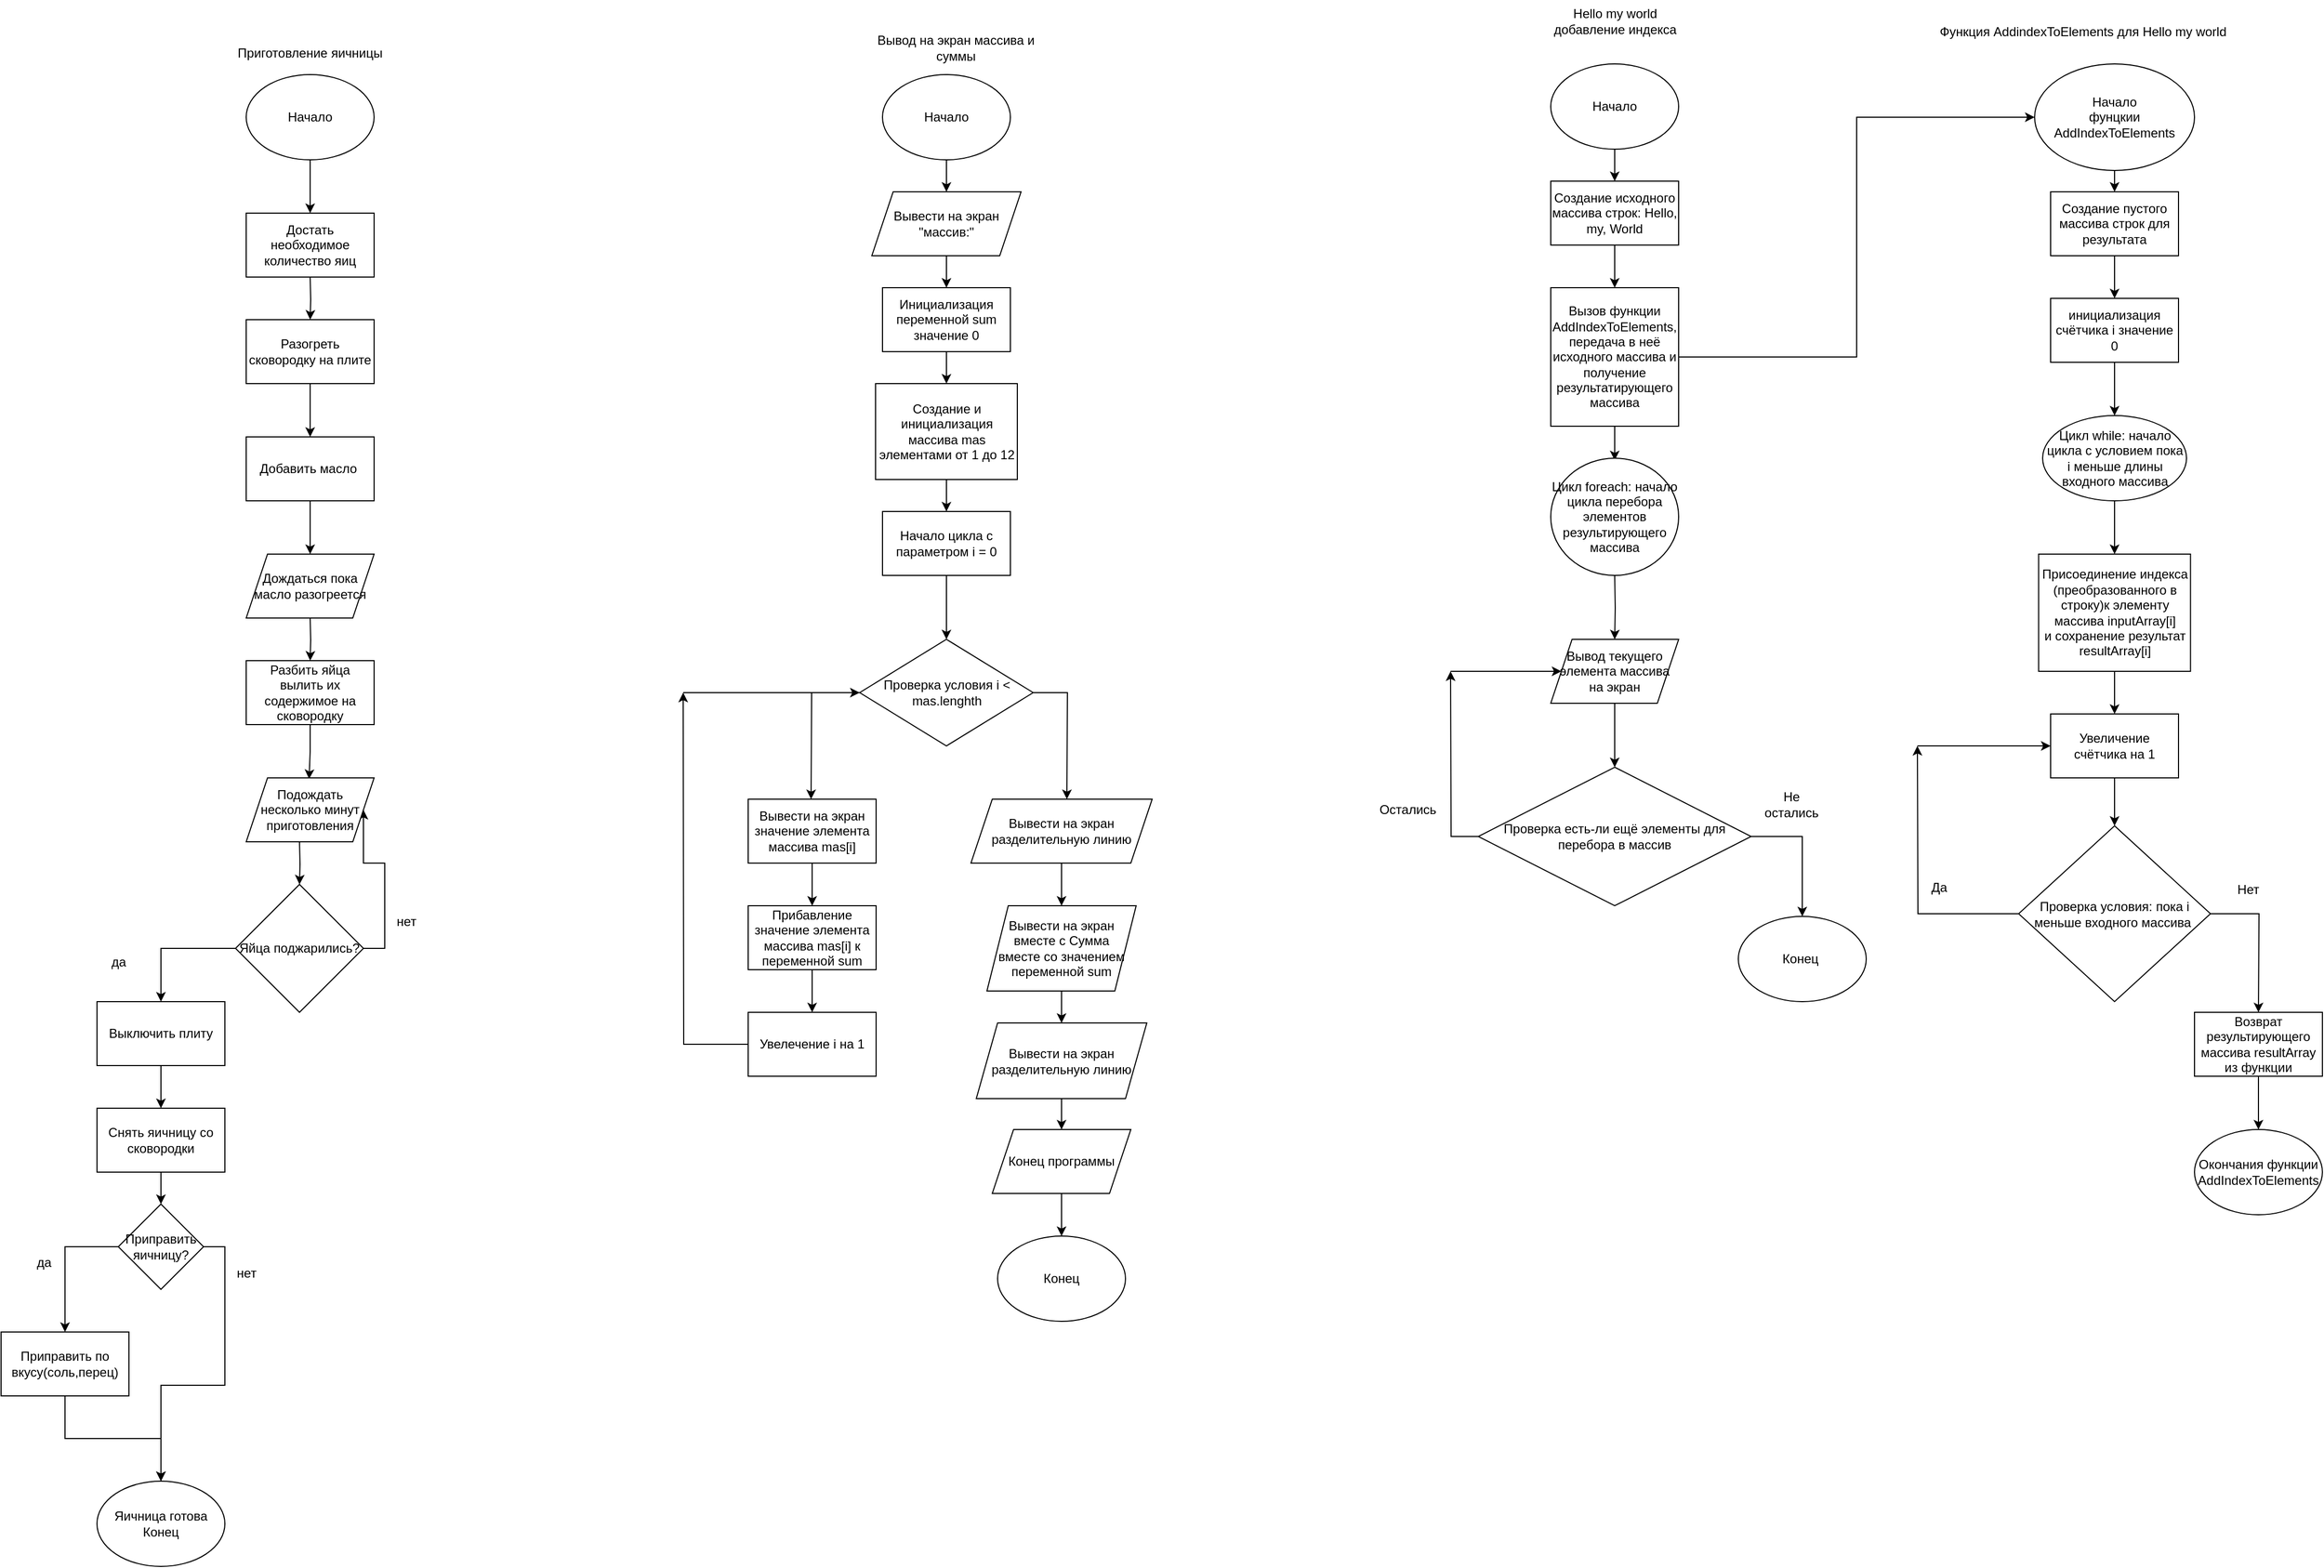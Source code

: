 <mxfile version="22.1.21" type="github">
  <diagram name="Страница — 1" id="ydNr421X3AxK_NGSpcW-">
    <mxGraphModel dx="1260" dy="1297" grid="1" gridSize="10" guides="1" tooltips="1" connect="1" arrows="1" fold="1" page="1" pageScale="1" pageWidth="827" pageHeight="1169" math="0" shadow="0">
      <root>
        <mxCell id="0" />
        <mxCell id="1" parent="0" />
        <mxCell id="zzwXBVOG3xXwr_tI5Q3J-6" style="edgeStyle=orthogonalEdgeStyle;rounded=0;orthogonalLoop=1;jettySize=auto;html=1;exitX=0.5;exitY=1;exitDx=0;exitDy=0;" edge="1" parent="1" source="zzwXBVOG3xXwr_tI5Q3J-4">
          <mxGeometry relative="1" as="geometry">
            <mxPoint x="370" y="250" as="targetPoint" />
          </mxGeometry>
        </mxCell>
        <mxCell id="zzwXBVOG3xXwr_tI5Q3J-4" value="Начало" style="ellipse;whiteSpace=wrap;html=1;" vertex="1" parent="1">
          <mxGeometry x="310" y="120" width="120" height="80" as="geometry" />
        </mxCell>
        <mxCell id="zzwXBVOG3xXwr_tI5Q3J-15" style="edgeStyle=orthogonalEdgeStyle;rounded=0;orthogonalLoop=1;jettySize=auto;html=1;exitX=0;exitY=0.5;exitDx=0;exitDy=0;entryX=0.5;entryY=0;entryDx=0;entryDy=0;" edge="1" parent="1" source="zzwXBVOG3xXwr_tI5Q3J-12" target="zzwXBVOG3xXwr_tI5Q3J-13">
          <mxGeometry relative="1" as="geometry" />
        </mxCell>
        <mxCell id="zzwXBVOG3xXwr_tI5Q3J-73" style="edgeStyle=orthogonalEdgeStyle;rounded=0;orthogonalLoop=1;jettySize=auto;html=1;exitX=1;exitY=0.5;exitDx=0;exitDy=0;entryX=1;entryY=0.5;entryDx=0;entryDy=0;" edge="1" parent="1" source="zzwXBVOG3xXwr_tI5Q3J-12" target="zzwXBVOG3xXwr_tI5Q3J-72">
          <mxGeometry relative="1" as="geometry" />
        </mxCell>
        <mxCell id="zzwXBVOG3xXwr_tI5Q3J-12" value="Яйца поджарились?" style="rhombus;whiteSpace=wrap;html=1;" vertex="1" parent="1">
          <mxGeometry x="300" y="880" width="120" height="120" as="geometry" />
        </mxCell>
        <mxCell id="zzwXBVOG3xXwr_tI5Q3J-34" style="edgeStyle=orthogonalEdgeStyle;rounded=0;orthogonalLoop=1;jettySize=auto;html=1;exitX=0.5;exitY=1;exitDx=0;exitDy=0;entryX=0.5;entryY=0;entryDx=0;entryDy=0;" edge="1" parent="1" source="zzwXBVOG3xXwr_tI5Q3J-13">
          <mxGeometry relative="1" as="geometry">
            <mxPoint x="230" y="1090.0" as="targetPoint" />
          </mxGeometry>
        </mxCell>
        <mxCell id="zzwXBVOG3xXwr_tI5Q3J-13" value="Выключить плиту" style="rounded=0;whiteSpace=wrap;html=1;" vertex="1" parent="1">
          <mxGeometry x="170" y="990" width="120" height="60" as="geometry" />
        </mxCell>
        <mxCell id="zzwXBVOG3xXwr_tI5Q3J-20" style="edgeStyle=orthogonalEdgeStyle;rounded=0;orthogonalLoop=1;jettySize=auto;html=1;exitX=0.5;exitY=1;exitDx=0;exitDy=0;entryX=0.5;entryY=0;entryDx=0;entryDy=0;" edge="1" parent="1" target="zzwXBVOG3xXwr_tI5Q3J-19">
          <mxGeometry relative="1" as="geometry">
            <mxPoint x="370" y="310" as="sourcePoint" />
          </mxGeometry>
        </mxCell>
        <mxCell id="zzwXBVOG3xXwr_tI5Q3J-22" style="edgeStyle=orthogonalEdgeStyle;rounded=0;orthogonalLoop=1;jettySize=auto;html=1;exitX=0.5;exitY=1;exitDx=0;exitDy=0;entryX=0.5;entryY=0;entryDx=0;entryDy=0;" edge="1" parent="1" source="zzwXBVOG3xXwr_tI5Q3J-19">
          <mxGeometry relative="1" as="geometry">
            <mxPoint x="370" y="460" as="targetPoint" />
          </mxGeometry>
        </mxCell>
        <mxCell id="zzwXBVOG3xXwr_tI5Q3J-19" value="Разогреть сковородку на плите" style="rounded=0;whiteSpace=wrap;html=1;" vertex="1" parent="1">
          <mxGeometry x="310" y="350" width="120" height="60" as="geometry" />
        </mxCell>
        <mxCell id="zzwXBVOG3xXwr_tI5Q3J-27" style="edgeStyle=orthogonalEdgeStyle;rounded=0;orthogonalLoop=1;jettySize=auto;html=1;exitX=0.5;exitY=1;exitDx=0;exitDy=0;entryX=0.5;entryY=0;entryDx=0;entryDy=0;" edge="1" parent="1">
          <mxGeometry relative="1" as="geometry">
            <mxPoint x="370.0" y="630" as="sourcePoint" />
            <mxPoint x="370" y="670" as="targetPoint" />
          </mxGeometry>
        </mxCell>
        <mxCell id="zzwXBVOG3xXwr_tI5Q3J-39" style="edgeStyle=orthogonalEdgeStyle;rounded=0;orthogonalLoop=1;jettySize=auto;html=1;exitX=0.5;exitY=1;exitDx=0;exitDy=0;entryX=0.5;entryY=0;entryDx=0;entryDy=0;" edge="1" parent="1" target="zzwXBVOG3xXwr_tI5Q3J-12">
          <mxGeometry relative="1" as="geometry">
            <mxPoint x="360.0" y="840" as="sourcePoint" />
          </mxGeometry>
        </mxCell>
        <mxCell id="zzwXBVOG3xXwr_tI5Q3J-30" style="edgeStyle=orthogonalEdgeStyle;rounded=0;orthogonalLoop=1;jettySize=auto;html=1;exitX=0.5;exitY=1;exitDx=0;exitDy=0;entryX=0.575;entryY=0.017;entryDx=0;entryDy=0;entryPerimeter=0;" edge="1" parent="1" source="zzwXBVOG3xXwr_tI5Q3J-68">
          <mxGeometry relative="1" as="geometry">
            <mxPoint x="370" y="740" as="sourcePoint" />
            <mxPoint x="369" y="781.02" as="targetPoint" />
          </mxGeometry>
        </mxCell>
        <mxCell id="zzwXBVOG3xXwr_tI5Q3J-31" value="да" style="text;html=1;align=center;verticalAlign=middle;resizable=0;points=[];autosize=1;strokeColor=none;fillColor=none;" vertex="1" parent="1">
          <mxGeometry x="170" y="938" width="40" height="30" as="geometry" />
        </mxCell>
        <mxCell id="zzwXBVOG3xXwr_tI5Q3J-32" value="нет" style="text;html=1;align=center;verticalAlign=middle;resizable=0;points=[];autosize=1;strokeColor=none;fillColor=none;" vertex="1" parent="1">
          <mxGeometry x="440" y="900" width="40" height="30" as="geometry" />
        </mxCell>
        <mxCell id="zzwXBVOG3xXwr_tI5Q3J-38" style="edgeStyle=orthogonalEdgeStyle;rounded=0;orthogonalLoop=1;jettySize=auto;html=1;exitX=0.5;exitY=1;exitDx=0;exitDy=0;" edge="1" parent="1" source="zzwXBVOG3xXwr_tI5Q3J-35" target="zzwXBVOG3xXwr_tI5Q3J-37">
          <mxGeometry relative="1" as="geometry" />
        </mxCell>
        <mxCell id="zzwXBVOG3xXwr_tI5Q3J-35" value="Приправить по вкусу(соль,перец)" style="rounded=0;whiteSpace=wrap;html=1;" vertex="1" parent="1">
          <mxGeometry x="80" y="1300" width="120" height="60" as="geometry" />
        </mxCell>
        <mxCell id="zzwXBVOG3xXwr_tI5Q3J-37" value="Яичница готова&lt;br&gt;Конец" style="ellipse;whiteSpace=wrap;html=1;" vertex="1" parent="1">
          <mxGeometry x="170" y="1440" width="120" height="80" as="geometry" />
        </mxCell>
        <mxCell id="zzwXBVOG3xXwr_tI5Q3J-67" value="Достать необходимое количество яиц" style="rounded=0;whiteSpace=wrap;html=1;" vertex="1" parent="1">
          <mxGeometry x="310" y="250" width="120" height="60" as="geometry" />
        </mxCell>
        <mxCell id="zzwXBVOG3xXwr_tI5Q3J-68" value="Разбить яйца вылить их содержимое на сковородку" style="rounded=0;whiteSpace=wrap;html=1;" vertex="1" parent="1">
          <mxGeometry x="310" y="670" width="120" height="60" as="geometry" />
        </mxCell>
        <mxCell id="zzwXBVOG3xXwr_tI5Q3J-70" style="edgeStyle=orthogonalEdgeStyle;rounded=0;orthogonalLoop=1;jettySize=auto;html=1;exitX=0.5;exitY=1;exitDx=0;exitDy=0;entryX=0.5;entryY=0;entryDx=0;entryDy=0;" edge="1" parent="1" source="zzwXBVOG3xXwr_tI5Q3J-69">
          <mxGeometry relative="1" as="geometry">
            <mxPoint x="370.0" y="570" as="targetPoint" />
          </mxGeometry>
        </mxCell>
        <mxCell id="zzwXBVOG3xXwr_tI5Q3J-69" value="Добавить масло&amp;nbsp;" style="rounded=0;whiteSpace=wrap;html=1;" vertex="1" parent="1">
          <mxGeometry x="310" y="460" width="120" height="60" as="geometry" />
        </mxCell>
        <mxCell id="zzwXBVOG3xXwr_tI5Q3J-71" value="Дождаться пока масло разогреется" style="shape=parallelogram;perimeter=parallelogramPerimeter;whiteSpace=wrap;html=1;fixedSize=1;" vertex="1" parent="1">
          <mxGeometry x="310" y="570" width="120" height="60" as="geometry" />
        </mxCell>
        <mxCell id="zzwXBVOG3xXwr_tI5Q3J-72" value="Подождать несколько минут приготовления" style="shape=parallelogram;perimeter=parallelogramPerimeter;whiteSpace=wrap;html=1;fixedSize=1;" vertex="1" parent="1">
          <mxGeometry x="310" y="780" width="120" height="60" as="geometry" />
        </mxCell>
        <mxCell id="zzwXBVOG3xXwr_tI5Q3J-76" style="edgeStyle=orthogonalEdgeStyle;rounded=0;orthogonalLoop=1;jettySize=auto;html=1;exitX=0.5;exitY=1;exitDx=0;exitDy=0;entryX=0.5;entryY=0;entryDx=0;entryDy=0;" edge="1" parent="1" source="zzwXBVOG3xXwr_tI5Q3J-74" target="zzwXBVOG3xXwr_tI5Q3J-75">
          <mxGeometry relative="1" as="geometry" />
        </mxCell>
        <mxCell id="zzwXBVOG3xXwr_tI5Q3J-74" value="Снять яичницу со сковородки" style="rounded=0;whiteSpace=wrap;html=1;" vertex="1" parent="1">
          <mxGeometry x="170" y="1090" width="120" height="60" as="geometry" />
        </mxCell>
        <mxCell id="zzwXBVOG3xXwr_tI5Q3J-77" style="edgeStyle=orthogonalEdgeStyle;rounded=0;orthogonalLoop=1;jettySize=auto;html=1;exitX=0;exitY=0.5;exitDx=0;exitDy=0;entryX=0.5;entryY=0;entryDx=0;entryDy=0;" edge="1" parent="1" source="zzwXBVOG3xXwr_tI5Q3J-75" target="zzwXBVOG3xXwr_tI5Q3J-35">
          <mxGeometry relative="1" as="geometry" />
        </mxCell>
        <mxCell id="zzwXBVOG3xXwr_tI5Q3J-78" style="edgeStyle=orthogonalEdgeStyle;rounded=0;orthogonalLoop=1;jettySize=auto;html=1;exitX=1;exitY=0.5;exitDx=0;exitDy=0;entryX=0.5;entryY=0;entryDx=0;entryDy=0;" edge="1" parent="1" source="zzwXBVOG3xXwr_tI5Q3J-75" target="zzwXBVOG3xXwr_tI5Q3J-37">
          <mxGeometry relative="1" as="geometry" />
        </mxCell>
        <mxCell id="zzwXBVOG3xXwr_tI5Q3J-75" value="Приправить яичницу?" style="rhombus;whiteSpace=wrap;html=1;" vertex="1" parent="1">
          <mxGeometry x="190" y="1180" width="80" height="80" as="geometry" />
        </mxCell>
        <mxCell id="zzwXBVOG3xXwr_tI5Q3J-79" value="нет" style="text;html=1;align=center;verticalAlign=middle;resizable=0;points=[];autosize=1;strokeColor=none;fillColor=none;" vertex="1" parent="1">
          <mxGeometry x="290" y="1230" width="40" height="30" as="geometry" />
        </mxCell>
        <mxCell id="zzwXBVOG3xXwr_tI5Q3J-80" value="да" style="text;html=1;align=center;verticalAlign=middle;resizable=0;points=[];autosize=1;strokeColor=none;fillColor=none;" vertex="1" parent="1">
          <mxGeometry x="100" y="1220" width="40" height="30" as="geometry" />
        </mxCell>
        <mxCell id="zzwXBVOG3xXwr_tI5Q3J-82" value="Приготовление яичницы" style="text;html=1;strokeColor=none;fillColor=none;align=center;verticalAlign=middle;whiteSpace=wrap;rounded=0;" vertex="1" parent="1">
          <mxGeometry x="300" y="70" width="140" height="60" as="geometry" />
        </mxCell>
        <mxCell id="zzwXBVOG3xXwr_tI5Q3J-85" style="edgeStyle=orthogonalEdgeStyle;rounded=0;orthogonalLoop=1;jettySize=auto;html=1;exitX=0.5;exitY=1;exitDx=0;exitDy=0;entryX=0.5;entryY=0;entryDx=0;entryDy=0;" edge="1" parent="1" source="zzwXBVOG3xXwr_tI5Q3J-83" target="zzwXBVOG3xXwr_tI5Q3J-84">
          <mxGeometry relative="1" as="geometry" />
        </mxCell>
        <mxCell id="zzwXBVOG3xXwr_tI5Q3J-83" value="Начало" style="ellipse;whiteSpace=wrap;html=1;" vertex="1" parent="1">
          <mxGeometry x="907" y="120" width="120" height="80" as="geometry" />
        </mxCell>
        <mxCell id="zzwXBVOG3xXwr_tI5Q3J-87" style="edgeStyle=orthogonalEdgeStyle;rounded=0;orthogonalLoop=1;jettySize=auto;html=1;exitX=0.5;exitY=1;exitDx=0;exitDy=0;entryX=0.5;entryY=0;entryDx=0;entryDy=0;" edge="1" parent="1" source="zzwXBVOG3xXwr_tI5Q3J-84" target="zzwXBVOG3xXwr_tI5Q3J-86">
          <mxGeometry relative="1" as="geometry" />
        </mxCell>
        <mxCell id="zzwXBVOG3xXwr_tI5Q3J-84" value="Вывести на экран &quot;массив:&quot;" style="shape=parallelogram;perimeter=parallelogramPerimeter;whiteSpace=wrap;html=1;fixedSize=1;" vertex="1" parent="1">
          <mxGeometry x="897" y="230" width="140" height="60" as="geometry" />
        </mxCell>
        <mxCell id="zzwXBVOG3xXwr_tI5Q3J-89" style="edgeStyle=orthogonalEdgeStyle;rounded=0;orthogonalLoop=1;jettySize=auto;html=1;exitX=0.5;exitY=1;exitDx=0;exitDy=0;" edge="1" parent="1" source="zzwXBVOG3xXwr_tI5Q3J-86" target="zzwXBVOG3xXwr_tI5Q3J-88">
          <mxGeometry relative="1" as="geometry" />
        </mxCell>
        <mxCell id="zzwXBVOG3xXwr_tI5Q3J-86" value="Инициализация переменной sum значение 0" style="rounded=0;whiteSpace=wrap;html=1;" vertex="1" parent="1">
          <mxGeometry x="907" y="320" width="120" height="60" as="geometry" />
        </mxCell>
        <mxCell id="zzwXBVOG3xXwr_tI5Q3J-91" style="edgeStyle=orthogonalEdgeStyle;rounded=0;orthogonalLoop=1;jettySize=auto;html=1;exitX=0.5;exitY=1;exitDx=0;exitDy=0;" edge="1" parent="1" source="zzwXBVOG3xXwr_tI5Q3J-88" target="zzwXBVOG3xXwr_tI5Q3J-90">
          <mxGeometry relative="1" as="geometry" />
        </mxCell>
        <mxCell id="zzwXBVOG3xXwr_tI5Q3J-88" value="Создание и инициализация массива mas элементами от 1 до 12" style="rounded=0;whiteSpace=wrap;html=1;" vertex="1" parent="1">
          <mxGeometry x="900.5" y="410" width="133" height="90" as="geometry" />
        </mxCell>
        <mxCell id="zzwXBVOG3xXwr_tI5Q3J-94" style="edgeStyle=orthogonalEdgeStyle;rounded=0;orthogonalLoop=1;jettySize=auto;html=1;exitX=0.5;exitY=1;exitDx=0;exitDy=0;entryX=0.5;entryY=0;entryDx=0;entryDy=0;" edge="1" parent="1" source="zzwXBVOG3xXwr_tI5Q3J-90" target="zzwXBVOG3xXwr_tI5Q3J-92">
          <mxGeometry relative="1" as="geometry" />
        </mxCell>
        <mxCell id="zzwXBVOG3xXwr_tI5Q3J-90" value="Начало цикла с параметром i = 0" style="rounded=0;whiteSpace=wrap;html=1;" vertex="1" parent="1">
          <mxGeometry x="907.01" y="530" width="120" height="60" as="geometry" />
        </mxCell>
        <mxCell id="zzwXBVOG3xXwr_tI5Q3J-95" style="edgeStyle=orthogonalEdgeStyle;rounded=0;orthogonalLoop=1;jettySize=auto;html=1;exitX=0;exitY=0.5;exitDx=0;exitDy=0;" edge="1" parent="1" source="zzwXBVOG3xXwr_tI5Q3J-92">
          <mxGeometry relative="1" as="geometry">
            <mxPoint x="840" y="800" as="targetPoint" />
          </mxGeometry>
        </mxCell>
        <mxCell id="zzwXBVOG3xXwr_tI5Q3J-97" style="edgeStyle=orthogonalEdgeStyle;rounded=0;orthogonalLoop=1;jettySize=auto;html=1;exitX=1;exitY=0.5;exitDx=0;exitDy=0;" edge="1" parent="1" source="zzwXBVOG3xXwr_tI5Q3J-92">
          <mxGeometry relative="1" as="geometry">
            <mxPoint x="1080" y="800" as="targetPoint" />
          </mxGeometry>
        </mxCell>
        <mxCell id="zzwXBVOG3xXwr_tI5Q3J-92" value="Проверка условия i &amp;lt; mas.lenghth" style="rhombus;whiteSpace=wrap;html=1;" vertex="1" parent="1">
          <mxGeometry x="885.63" y="650" width="162.75" height="100" as="geometry" />
        </mxCell>
        <mxCell id="zzwXBVOG3xXwr_tI5Q3J-100" style="edgeStyle=orthogonalEdgeStyle;rounded=0;orthogonalLoop=1;jettySize=auto;html=1;exitX=0.5;exitY=1;exitDx=0;exitDy=0;" edge="1" parent="1" source="zzwXBVOG3xXwr_tI5Q3J-98" target="zzwXBVOG3xXwr_tI5Q3J-99">
          <mxGeometry relative="1" as="geometry" />
        </mxCell>
        <mxCell id="zzwXBVOG3xXwr_tI5Q3J-98" value="Вывести на экран значение элемента массива mas[i]" style="rounded=0;whiteSpace=wrap;html=1;" vertex="1" parent="1">
          <mxGeometry x="781" y="800" width="120" height="60" as="geometry" />
        </mxCell>
        <mxCell id="zzwXBVOG3xXwr_tI5Q3J-103" style="edgeStyle=orthogonalEdgeStyle;rounded=0;orthogonalLoop=1;jettySize=auto;html=1;exitX=0.5;exitY=1;exitDx=0;exitDy=0;entryX=0.5;entryY=0;entryDx=0;entryDy=0;" edge="1" parent="1" source="zzwXBVOG3xXwr_tI5Q3J-99" target="zzwXBVOG3xXwr_tI5Q3J-101">
          <mxGeometry relative="1" as="geometry" />
        </mxCell>
        <mxCell id="zzwXBVOG3xXwr_tI5Q3J-99" value="Прибавление значение элемента&lt;br&gt;массива mas[i] к переменной sum" style="rounded=0;whiteSpace=wrap;html=1;" vertex="1" parent="1">
          <mxGeometry x="781" y="900" width="120" height="60" as="geometry" />
        </mxCell>
        <mxCell id="zzwXBVOG3xXwr_tI5Q3J-104" style="edgeStyle=orthogonalEdgeStyle;rounded=0;orthogonalLoop=1;jettySize=auto;html=1;exitX=0;exitY=0.5;exitDx=0;exitDy=0;" edge="1" parent="1" source="zzwXBVOG3xXwr_tI5Q3J-101">
          <mxGeometry relative="1" as="geometry">
            <mxPoint x="720" y="700" as="targetPoint" />
          </mxGeometry>
        </mxCell>
        <mxCell id="zzwXBVOG3xXwr_tI5Q3J-101" value="Увелечение i на 1" style="rounded=0;whiteSpace=wrap;html=1;" vertex="1" parent="1">
          <mxGeometry x="781" y="1000" width="120" height="60" as="geometry" />
        </mxCell>
        <mxCell id="zzwXBVOG3xXwr_tI5Q3J-105" value="" style="endArrow=classic;html=1;rounded=0;" edge="1" parent="1" target="zzwXBVOG3xXwr_tI5Q3J-92">
          <mxGeometry width="50" height="50" relative="1" as="geometry">
            <mxPoint x="720" y="700" as="sourcePoint" />
            <mxPoint x="770" y="650" as="targetPoint" />
          </mxGeometry>
        </mxCell>
        <mxCell id="zzwXBVOG3xXwr_tI5Q3J-109" style="edgeStyle=orthogonalEdgeStyle;rounded=0;orthogonalLoop=1;jettySize=auto;html=1;exitX=0.5;exitY=1;exitDx=0;exitDy=0;" edge="1" parent="1" source="zzwXBVOG3xXwr_tI5Q3J-106" target="zzwXBVOG3xXwr_tI5Q3J-107">
          <mxGeometry relative="1" as="geometry" />
        </mxCell>
        <mxCell id="zzwXBVOG3xXwr_tI5Q3J-106" value="Вывести на экран разделительную линию" style="shape=parallelogram;perimeter=parallelogramPerimeter;whiteSpace=wrap;html=1;fixedSize=1;" vertex="1" parent="1">
          <mxGeometry x="990" y="800" width="170" height="60" as="geometry" />
        </mxCell>
        <mxCell id="zzwXBVOG3xXwr_tI5Q3J-111" style="edgeStyle=orthogonalEdgeStyle;rounded=0;orthogonalLoop=1;jettySize=auto;html=1;exitX=0.5;exitY=1;exitDx=0;exitDy=0;entryX=0.5;entryY=0;entryDx=0;entryDy=0;" edge="1" parent="1" source="zzwXBVOG3xXwr_tI5Q3J-107" target="zzwXBVOG3xXwr_tI5Q3J-110">
          <mxGeometry relative="1" as="geometry" />
        </mxCell>
        <mxCell id="zzwXBVOG3xXwr_tI5Q3J-107" value="Вывести на экран вместе с Сумма&lt;br&gt;вместе со значением переменной sum" style="shape=parallelogram;perimeter=parallelogramPerimeter;whiteSpace=wrap;html=1;fixedSize=1;" vertex="1" parent="1">
          <mxGeometry x="1005" y="900" width="140" height="80" as="geometry" />
        </mxCell>
        <mxCell id="zzwXBVOG3xXwr_tI5Q3J-113" style="edgeStyle=orthogonalEdgeStyle;rounded=0;orthogonalLoop=1;jettySize=auto;html=1;exitX=0.5;exitY=1;exitDx=0;exitDy=0;" edge="1" parent="1" source="zzwXBVOG3xXwr_tI5Q3J-110" target="zzwXBVOG3xXwr_tI5Q3J-112">
          <mxGeometry relative="1" as="geometry" />
        </mxCell>
        <mxCell id="zzwXBVOG3xXwr_tI5Q3J-110" value="Вывести на экран разделительную линию" style="shape=parallelogram;perimeter=parallelogramPerimeter;whiteSpace=wrap;html=1;fixedSize=1;" vertex="1" parent="1">
          <mxGeometry x="995" y="1010" width="160" height="71" as="geometry" />
        </mxCell>
        <mxCell id="zzwXBVOG3xXwr_tI5Q3J-115" style="edgeStyle=orthogonalEdgeStyle;rounded=0;orthogonalLoop=1;jettySize=auto;html=1;exitX=0.5;exitY=1;exitDx=0;exitDy=0;" edge="1" parent="1" source="zzwXBVOG3xXwr_tI5Q3J-112" target="zzwXBVOG3xXwr_tI5Q3J-114">
          <mxGeometry relative="1" as="geometry" />
        </mxCell>
        <mxCell id="zzwXBVOG3xXwr_tI5Q3J-112" value="Конец программы" style="shape=parallelogram;perimeter=parallelogramPerimeter;whiteSpace=wrap;html=1;fixedSize=1;" vertex="1" parent="1">
          <mxGeometry x="1010" y="1110" width="130" height="60" as="geometry" />
        </mxCell>
        <mxCell id="zzwXBVOG3xXwr_tI5Q3J-114" value="Конец" style="ellipse;whiteSpace=wrap;html=1;" vertex="1" parent="1">
          <mxGeometry x="1015" y="1210" width="120" height="80" as="geometry" />
        </mxCell>
        <mxCell id="zzwXBVOG3xXwr_tI5Q3J-116" value="Вывод на экран массива и суммы" style="text;html=1;strokeColor=none;fillColor=none;align=center;verticalAlign=middle;whiteSpace=wrap;rounded=0;" vertex="1" parent="1">
          <mxGeometry x="885.63" y="80" width="180" height="30" as="geometry" />
        </mxCell>
        <mxCell id="zzwXBVOG3xXwr_tI5Q3J-120" style="edgeStyle=orthogonalEdgeStyle;rounded=0;orthogonalLoop=1;jettySize=auto;html=1;exitX=0.5;exitY=1;exitDx=0;exitDy=0;entryX=0.5;entryY=0;entryDx=0;entryDy=0;" edge="1" parent="1" source="zzwXBVOG3xXwr_tI5Q3J-117" target="zzwXBVOG3xXwr_tI5Q3J-119">
          <mxGeometry relative="1" as="geometry" />
        </mxCell>
        <mxCell id="zzwXBVOG3xXwr_tI5Q3J-117" value="Начало" style="ellipse;whiteSpace=wrap;html=1;" vertex="1" parent="1">
          <mxGeometry x="1534" y="110" width="120" height="80" as="geometry" />
        </mxCell>
        <mxCell id="zzwXBVOG3xXwr_tI5Q3J-118" value="Hello my world&lt;br&gt;добавление индекса" style="text;html=1;align=center;verticalAlign=middle;resizable=0;points=[];autosize=1;strokeColor=none;fillColor=none;" vertex="1" parent="1">
          <mxGeometry x="1524" y="50" width="140" height="40" as="geometry" />
        </mxCell>
        <mxCell id="zzwXBVOG3xXwr_tI5Q3J-122" style="edgeStyle=orthogonalEdgeStyle;rounded=0;orthogonalLoop=1;jettySize=auto;html=1;exitX=0.5;exitY=1;exitDx=0;exitDy=0;entryX=0.5;entryY=0;entryDx=0;entryDy=0;" edge="1" parent="1" source="zzwXBVOG3xXwr_tI5Q3J-119" target="zzwXBVOG3xXwr_tI5Q3J-121">
          <mxGeometry relative="1" as="geometry" />
        </mxCell>
        <mxCell id="zzwXBVOG3xXwr_tI5Q3J-119" value="Создание исходного массива строк: Hello, my, World" style="rounded=0;whiteSpace=wrap;html=1;" vertex="1" parent="1">
          <mxGeometry x="1534" y="220" width="120" height="60" as="geometry" />
        </mxCell>
        <mxCell id="zzwXBVOG3xXwr_tI5Q3J-124" style="edgeStyle=orthogonalEdgeStyle;rounded=0;orthogonalLoop=1;jettySize=auto;html=1;exitX=0.5;exitY=1;exitDx=0;exitDy=0;entryX=0.5;entryY=0;entryDx=0;entryDy=0;" edge="1" parent="1" source="zzwXBVOG3xXwr_tI5Q3J-121">
          <mxGeometry relative="1" as="geometry">
            <mxPoint x="1594.0" y="482" as="targetPoint" />
          </mxGeometry>
        </mxCell>
        <mxCell id="zzwXBVOG3xXwr_tI5Q3J-162" style="edgeStyle=orthogonalEdgeStyle;rounded=0;orthogonalLoop=1;jettySize=auto;html=1;entryX=0;entryY=0.5;entryDx=0;entryDy=0;" edge="1" parent="1" source="zzwXBVOG3xXwr_tI5Q3J-121" target="zzwXBVOG3xXwr_tI5Q3J-137">
          <mxGeometry relative="1" as="geometry" />
        </mxCell>
        <mxCell id="zzwXBVOG3xXwr_tI5Q3J-121" value="Вызов функции&lt;br&gt;AddIndexToElements, передача в неё исходного массива и получение результатирующего массива" style="rounded=0;whiteSpace=wrap;html=1;" vertex="1" parent="1">
          <mxGeometry x="1534" y="320" width="120" height="130" as="geometry" />
        </mxCell>
        <mxCell id="zzwXBVOG3xXwr_tI5Q3J-126" style="edgeStyle=orthogonalEdgeStyle;rounded=0;orthogonalLoop=1;jettySize=auto;html=1;exitX=0.5;exitY=1;exitDx=0;exitDy=0;entryX=0.5;entryY=0;entryDx=0;entryDy=0;" edge="1" parent="1" target="zzwXBVOG3xXwr_tI5Q3J-125">
          <mxGeometry relative="1" as="geometry">
            <mxPoint x="1594.0" y="590" as="sourcePoint" />
          </mxGeometry>
        </mxCell>
        <mxCell id="zzwXBVOG3xXwr_tI5Q3J-129" style="edgeStyle=orthogonalEdgeStyle;rounded=0;orthogonalLoop=1;jettySize=auto;html=1;exitX=0.5;exitY=1;exitDx=0;exitDy=0;" edge="1" parent="1" source="zzwXBVOG3xXwr_tI5Q3J-125" target="zzwXBVOG3xXwr_tI5Q3J-127">
          <mxGeometry relative="1" as="geometry" />
        </mxCell>
        <mxCell id="zzwXBVOG3xXwr_tI5Q3J-125" value="Вывод текущего элемента массива на экран" style="shape=parallelogram;perimeter=parallelogramPerimeter;whiteSpace=wrap;html=1;fixedSize=1;" vertex="1" parent="1">
          <mxGeometry x="1534" y="650" width="120" height="60" as="geometry" />
        </mxCell>
        <mxCell id="zzwXBVOG3xXwr_tI5Q3J-133" style="edgeStyle=orthogonalEdgeStyle;rounded=0;orthogonalLoop=1;jettySize=auto;html=1;exitX=0;exitY=0.5;exitDx=0;exitDy=0;" edge="1" parent="1" source="zzwXBVOG3xXwr_tI5Q3J-127">
          <mxGeometry relative="1" as="geometry">
            <mxPoint x="1440" y="680" as="targetPoint" />
          </mxGeometry>
        </mxCell>
        <mxCell id="zzwXBVOG3xXwr_tI5Q3J-136" style="edgeStyle=orthogonalEdgeStyle;rounded=0;orthogonalLoop=1;jettySize=auto;html=1;exitX=1;exitY=0.5;exitDx=0;exitDy=0;" edge="1" parent="1" source="zzwXBVOG3xXwr_tI5Q3J-127" target="zzwXBVOG3xXwr_tI5Q3J-135">
          <mxGeometry relative="1" as="geometry" />
        </mxCell>
        <mxCell id="zzwXBVOG3xXwr_tI5Q3J-127" value="Проверка есть-ли ещё элементы для перебора в массив" style="rhombus;whiteSpace=wrap;html=1;" vertex="1" parent="1">
          <mxGeometry x="1466" y="770" width="256" height="130" as="geometry" />
        </mxCell>
        <mxCell id="zzwXBVOG3xXwr_tI5Q3J-131" value="Остались" style="text;html=1;strokeColor=none;fillColor=none;align=center;verticalAlign=middle;whiteSpace=wrap;rounded=0;" vertex="1" parent="1">
          <mxGeometry x="1370" y="795" width="60" height="30" as="geometry" />
        </mxCell>
        <mxCell id="zzwXBVOG3xXwr_tI5Q3J-132" value="Не остались" style="text;html=1;strokeColor=none;fillColor=none;align=center;verticalAlign=middle;whiteSpace=wrap;rounded=0;" vertex="1" parent="1">
          <mxGeometry x="1730" y="790" width="60" height="30" as="geometry" />
        </mxCell>
        <mxCell id="zzwXBVOG3xXwr_tI5Q3J-134" value="" style="endArrow=classic;html=1;rounded=0;entryX=0;entryY=0.5;entryDx=0;entryDy=0;" edge="1" parent="1" target="zzwXBVOG3xXwr_tI5Q3J-125">
          <mxGeometry width="50" height="50" relative="1" as="geometry">
            <mxPoint x="1440" y="680" as="sourcePoint" />
            <mxPoint x="1490" y="630" as="targetPoint" />
          </mxGeometry>
        </mxCell>
        <mxCell id="zzwXBVOG3xXwr_tI5Q3J-135" value="Конец&amp;nbsp;" style="ellipse;whiteSpace=wrap;html=1;" vertex="1" parent="1">
          <mxGeometry x="1710" y="910" width="120" height="80" as="geometry" />
        </mxCell>
        <mxCell id="zzwXBVOG3xXwr_tI5Q3J-140" style="edgeStyle=orthogonalEdgeStyle;rounded=0;orthogonalLoop=1;jettySize=auto;html=1;exitX=0.5;exitY=1;exitDx=0;exitDy=0;entryX=0.5;entryY=0;entryDx=0;entryDy=0;" edge="1" parent="1" source="zzwXBVOG3xXwr_tI5Q3J-137" target="zzwXBVOG3xXwr_tI5Q3J-139">
          <mxGeometry relative="1" as="geometry" />
        </mxCell>
        <mxCell id="zzwXBVOG3xXwr_tI5Q3J-137" value="Начало&lt;br&gt;фунцкии AddIndexToElements" style="ellipse;whiteSpace=wrap;html=1;" vertex="1" parent="1">
          <mxGeometry x="1988" y="110" width="150" height="100" as="geometry" />
        </mxCell>
        <mxCell id="zzwXBVOG3xXwr_tI5Q3J-138" value="Функция AddindexToElements для Hello my world" style="text;html=1;align=center;verticalAlign=middle;resizable=0;points=[];autosize=1;strokeColor=none;fillColor=none;" vertex="1" parent="1">
          <mxGeometry x="1888" y="65" width="290" height="30" as="geometry" />
        </mxCell>
        <mxCell id="zzwXBVOG3xXwr_tI5Q3J-144" style="edgeStyle=orthogonalEdgeStyle;rounded=0;orthogonalLoop=1;jettySize=auto;html=1;exitX=0.5;exitY=1;exitDx=0;exitDy=0;entryX=0.5;entryY=0;entryDx=0;entryDy=0;" edge="1" parent="1" source="zzwXBVOG3xXwr_tI5Q3J-139" target="zzwXBVOG3xXwr_tI5Q3J-141">
          <mxGeometry relative="1" as="geometry" />
        </mxCell>
        <mxCell id="zzwXBVOG3xXwr_tI5Q3J-139" value="Создание пустого массива строк для результата" style="rounded=0;whiteSpace=wrap;html=1;" vertex="1" parent="1">
          <mxGeometry x="2003" y="230" width="120" height="60" as="geometry" />
        </mxCell>
        <mxCell id="zzwXBVOG3xXwr_tI5Q3J-143" style="edgeStyle=orthogonalEdgeStyle;rounded=0;orthogonalLoop=1;jettySize=auto;html=1;exitX=0.5;exitY=1;exitDx=0;exitDy=0;entryX=0.5;entryY=0;entryDx=0;entryDy=0;" edge="1" parent="1" source="zzwXBVOG3xXwr_tI5Q3J-141" target="zzwXBVOG3xXwr_tI5Q3J-142">
          <mxGeometry relative="1" as="geometry" />
        </mxCell>
        <mxCell id="zzwXBVOG3xXwr_tI5Q3J-141" value="инициализация счётчика i значение 0" style="rounded=0;whiteSpace=wrap;html=1;" vertex="1" parent="1">
          <mxGeometry x="2003" y="330" width="120" height="60" as="geometry" />
        </mxCell>
        <mxCell id="zzwXBVOG3xXwr_tI5Q3J-147" style="edgeStyle=orthogonalEdgeStyle;rounded=0;orthogonalLoop=1;jettySize=auto;html=1;exitX=0.5;exitY=1;exitDx=0;exitDy=0;entryX=0.5;entryY=0;entryDx=0;entryDy=0;" edge="1" parent="1" source="zzwXBVOG3xXwr_tI5Q3J-142" target="zzwXBVOG3xXwr_tI5Q3J-145">
          <mxGeometry relative="1" as="geometry" />
        </mxCell>
        <mxCell id="zzwXBVOG3xXwr_tI5Q3J-142" value="Цикл while: начало цикла с условием пока i меньше длины входного массива" style="ellipse;whiteSpace=wrap;html=1;" vertex="1" parent="1">
          <mxGeometry x="1995.5" y="440" width="135" height="80" as="geometry" />
        </mxCell>
        <mxCell id="zzwXBVOG3xXwr_tI5Q3J-149" style="edgeStyle=orthogonalEdgeStyle;rounded=0;orthogonalLoop=1;jettySize=auto;html=1;exitX=0.5;exitY=1;exitDx=0;exitDy=0;entryX=0.5;entryY=0;entryDx=0;entryDy=0;" edge="1" parent="1" source="zzwXBVOG3xXwr_tI5Q3J-145" target="zzwXBVOG3xXwr_tI5Q3J-148">
          <mxGeometry relative="1" as="geometry" />
        </mxCell>
        <mxCell id="zzwXBVOG3xXwr_tI5Q3J-145" value="Присоединение индекса (преобразованного в строку)к элементу массива inputArray[i]&lt;br&gt;и сохранение результат resultArray[i]" style="rounded=0;whiteSpace=wrap;html=1;" vertex="1" parent="1">
          <mxGeometry x="1991.75" y="570" width="142.5" height="110" as="geometry" />
        </mxCell>
        <mxCell id="zzwXBVOG3xXwr_tI5Q3J-151" style="edgeStyle=orthogonalEdgeStyle;rounded=0;orthogonalLoop=1;jettySize=auto;html=1;exitX=0.5;exitY=1;exitDx=0;exitDy=0;entryX=0.5;entryY=0;entryDx=0;entryDy=0;" edge="1" parent="1" source="zzwXBVOG3xXwr_tI5Q3J-148">
          <mxGeometry relative="1" as="geometry">
            <mxPoint x="2063" y="825" as="targetPoint" />
          </mxGeometry>
        </mxCell>
        <mxCell id="zzwXBVOG3xXwr_tI5Q3J-148" value="Увеличение счётчика на 1" style="rounded=0;whiteSpace=wrap;html=1;" vertex="1" parent="1">
          <mxGeometry x="2003" y="720" width="120" height="60" as="geometry" />
        </mxCell>
        <mxCell id="zzwXBVOG3xXwr_tI5Q3J-155" style="edgeStyle=orthogonalEdgeStyle;rounded=0;orthogonalLoop=1;jettySize=auto;html=1;" edge="1" parent="1" source="zzwXBVOG3xXwr_tI5Q3J-152">
          <mxGeometry relative="1" as="geometry">
            <mxPoint x="1878" y="750.0" as="targetPoint" />
          </mxGeometry>
        </mxCell>
        <mxCell id="zzwXBVOG3xXwr_tI5Q3J-157" style="edgeStyle=orthogonalEdgeStyle;rounded=0;orthogonalLoop=1;jettySize=auto;html=1;exitX=1;exitY=0.5;exitDx=0;exitDy=0;" edge="1" parent="1" source="zzwXBVOG3xXwr_tI5Q3J-152">
          <mxGeometry relative="1" as="geometry">
            <mxPoint x="2198" y="1000" as="targetPoint" />
          </mxGeometry>
        </mxCell>
        <mxCell id="zzwXBVOG3xXwr_tI5Q3J-152" value="Проверка условия: пока i меньше входного массива&amp;nbsp;" style="rhombus;whiteSpace=wrap;html=1;" vertex="1" parent="1">
          <mxGeometry x="1973" y="825" width="180" height="165" as="geometry" />
        </mxCell>
        <mxCell id="zzwXBVOG3xXwr_tI5Q3J-153" value="Да" style="text;html=1;align=center;verticalAlign=middle;resizable=0;points=[];autosize=1;strokeColor=none;fillColor=none;" vertex="1" parent="1">
          <mxGeometry x="1878" y="868" width="40" height="30" as="geometry" />
        </mxCell>
        <mxCell id="zzwXBVOG3xXwr_tI5Q3J-154" value="Нет" style="text;html=1;align=center;verticalAlign=middle;resizable=0;points=[];autosize=1;strokeColor=none;fillColor=none;" vertex="1" parent="1">
          <mxGeometry x="2168" y="870" width="40" height="30" as="geometry" />
        </mxCell>
        <mxCell id="zzwXBVOG3xXwr_tI5Q3J-156" value="" style="endArrow=classic;html=1;rounded=0;entryX=0;entryY=0.5;entryDx=0;entryDy=0;" edge="1" parent="1" target="zzwXBVOG3xXwr_tI5Q3J-148">
          <mxGeometry width="50" height="50" relative="1" as="geometry">
            <mxPoint x="1878" y="750" as="sourcePoint" />
            <mxPoint x="1928" y="700" as="targetPoint" />
          </mxGeometry>
        </mxCell>
        <mxCell id="zzwXBVOG3xXwr_tI5Q3J-160" style="edgeStyle=orthogonalEdgeStyle;rounded=0;orthogonalLoop=1;jettySize=auto;html=1;exitX=0.5;exitY=1;exitDx=0;exitDy=0;entryX=0.5;entryY=0;entryDx=0;entryDy=0;" edge="1" parent="1" source="zzwXBVOG3xXwr_tI5Q3J-158" target="zzwXBVOG3xXwr_tI5Q3J-159">
          <mxGeometry relative="1" as="geometry" />
        </mxCell>
        <mxCell id="zzwXBVOG3xXwr_tI5Q3J-158" value="Возврат результирующего массива resultArray из функции" style="rounded=0;whiteSpace=wrap;html=1;" vertex="1" parent="1">
          <mxGeometry x="2138" y="1000" width="120" height="60" as="geometry" />
        </mxCell>
        <mxCell id="zzwXBVOG3xXwr_tI5Q3J-159" value="Окончания функции AddIndexToElements" style="ellipse;whiteSpace=wrap;html=1;" vertex="1" parent="1">
          <mxGeometry x="2138" y="1110" width="120" height="80" as="geometry" />
        </mxCell>
        <mxCell id="zzwXBVOG3xXwr_tI5Q3J-161" value="Цикл foreach: начало цикла перебора элементов результирующего массива" style="ellipse;whiteSpace=wrap;html=1;" vertex="1" parent="1">
          <mxGeometry x="1534" y="480" width="120" height="110" as="geometry" />
        </mxCell>
      </root>
    </mxGraphModel>
  </diagram>
</mxfile>
